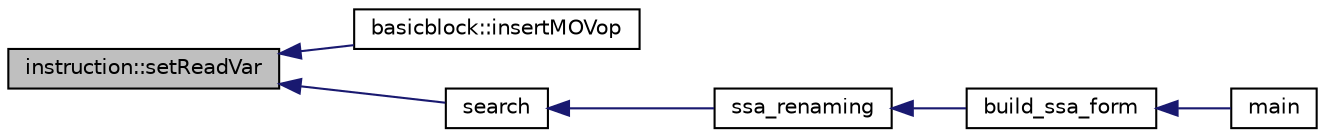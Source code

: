 digraph G
{
  edge [fontname="Helvetica",fontsize="10",labelfontname="Helvetica",labelfontsize="10"];
  node [fontname="Helvetica",fontsize="10",shape=record];
  rankdir=LR;
  Node1 [label="instruction::setReadVar",height=0.2,width=0.4,color="black", fillcolor="grey75", style="filled" fontcolor="black"];
  Node1 -> Node2 [dir=back,color="midnightblue",fontsize="10",style="solid",fontname="Helvetica"];
  Node2 [label="basicblock::insertMOVop",height=0.2,width=0.4,color="black", fillcolor="white", style="filled",URL="$classbasicblock.html#a85e079721ac3397044a6148e4d5fc688"];
  Node1 -> Node3 [dir=back,color="midnightblue",fontsize="10",style="solid",fontname="Helvetica"];
  Node3 [label="search",height=0.2,width=0.4,color="black", fillcolor="white", style="filled",URL="$ssa_8cpp.html#af9593c92c3c4713e11388054c46aa5e9"];
  Node3 -> Node4 [dir=back,color="midnightblue",fontsize="10",style="solid",fontname="Helvetica"];
  Node4 [label="ssa_renaming",height=0.2,width=0.4,color="black", fillcolor="white", style="filled",URL="$ssa_8cpp.html#a804de8f00b7ea9e5487315dc9ff01d77"];
  Node4 -> Node5 [dir=back,color="midnightblue",fontsize="10",style="solid",fontname="Helvetica"];
  Node5 [label="build_ssa_form",height=0.2,width=0.4,color="black", fillcolor="white", style="filled",URL="$ssa_8h.html#a99d7839751286ac78c627aabd383cb51"];
  Node5 -> Node6 [dir=back,color="midnightblue",fontsize="10",style="solid",fontname="Helvetica"];
  Node6 [label="main",height=0.2,width=0.4,color="black", fillcolor="white", style="filled",URL="$main_8cpp.html#a0ddf1224851353fc92bfbff6f499fa97"];
}
